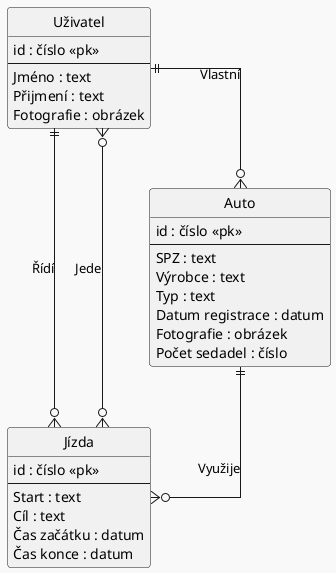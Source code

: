 @startuml entityrelation
!theme mars
hide circle
skinparam linetype ortho

entity "Uživatel" as user {
    id : číslo <<pk>>
    --
    Jméno : text
    Přijmení : text
    Fotografie : obrázek
}

entity "Jízda" as ride {
    id : číslo <<pk>>
    --
    Start : text
    Cíl : text
    Čas začátku : datum
    Čas konce : datum
}

entity "Auto" as car {
    id : číslo <<pk>>
    --
    SPZ : text
    Výrobce : text
    Typ : text
    Datum registrace : datum
    Fotografie : obrázek
    Počet sedadel : číslo
}

user ||--o{ car : Vlastní
car ||--o{ ride : Využije
user ||--o{ ride : Řídí
user }o--o{ ride : Jede
@enduml